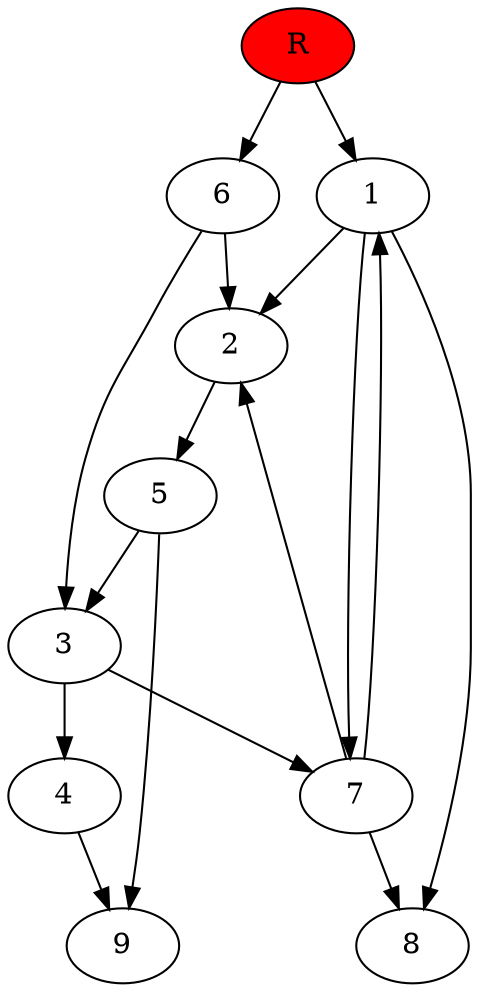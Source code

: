 digraph prb22675 {
	1
	2
	3
	4
	5
	6
	7
	8
	R [fillcolor="#ff0000" style=filled]
	1 -> 2
	1 -> 7
	1 -> 8
	2 -> 5
	3 -> 4
	3 -> 7
	4 -> 9
	5 -> 3
	5 -> 9
	6 -> 2
	6 -> 3
	7 -> 1
	7 -> 2
	7 -> 8
	R -> 1
	R -> 6
}
